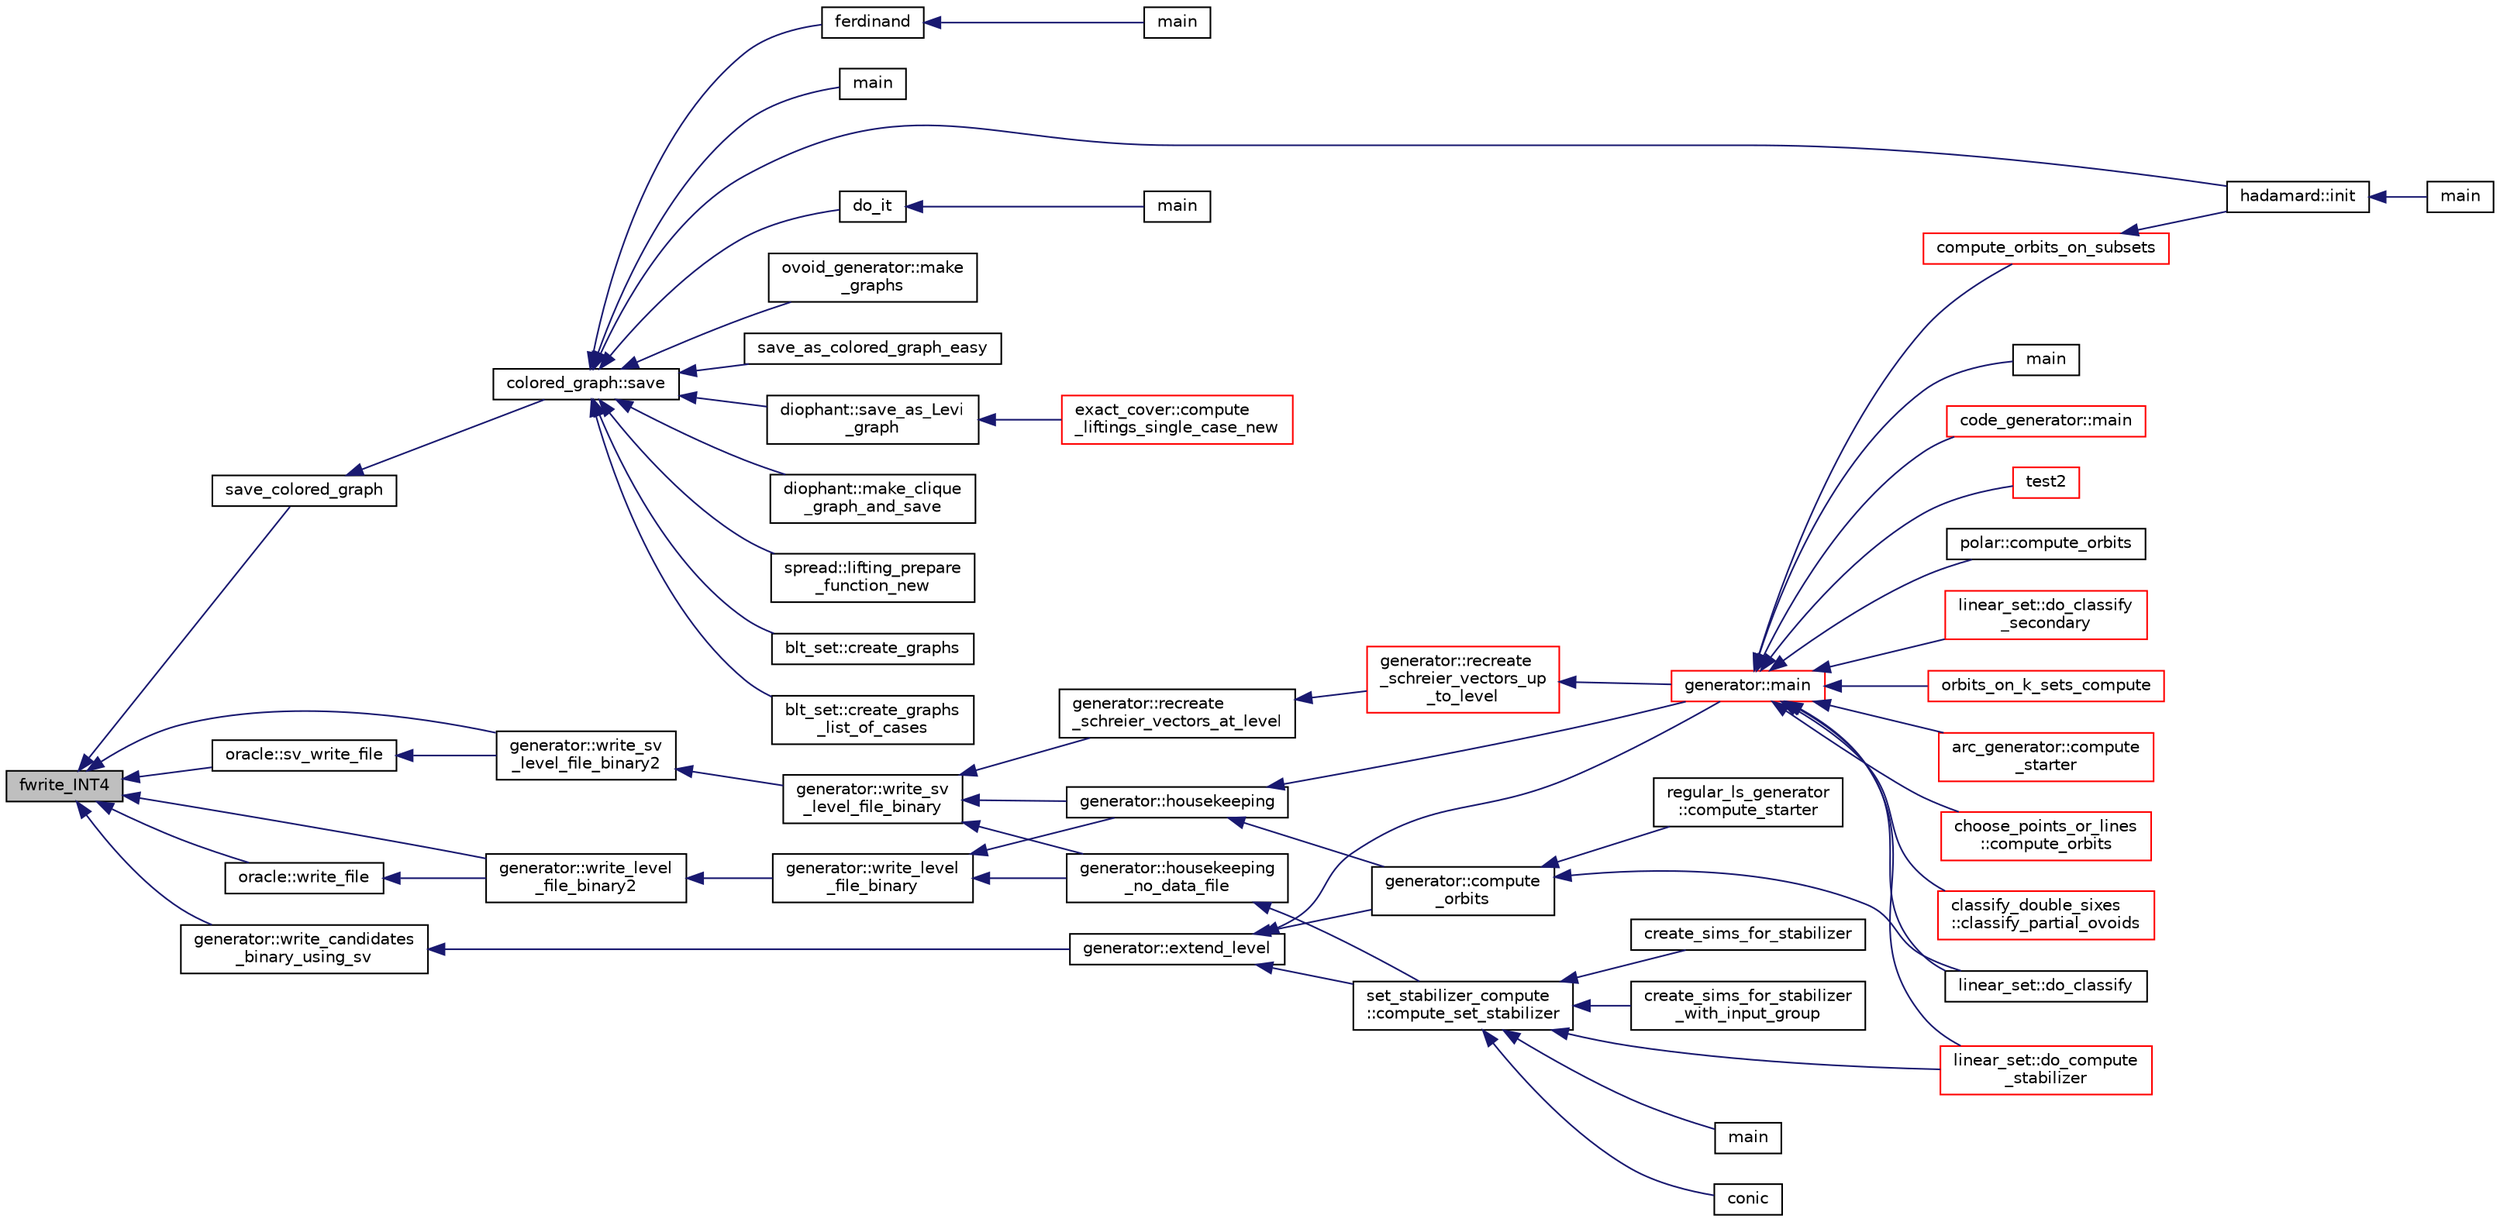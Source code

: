 digraph "fwrite_INT4"
{
  edge [fontname="Helvetica",fontsize="10",labelfontname="Helvetica",labelfontsize="10"];
  node [fontname="Helvetica",fontsize="10",shape=record];
  rankdir="LR";
  Node1464 [label="fwrite_INT4",height=0.2,width=0.4,color="black", fillcolor="grey75", style="filled", fontcolor="black"];
  Node1464 -> Node1465 [dir="back",color="midnightblue",fontsize="10",style="solid",fontname="Helvetica"];
  Node1465 [label="save_colored_graph",height=0.2,width=0.4,color="black", fillcolor="white", style="filled",URL="$d5/d87/globals_8h.html#a8ea21bd2e93c45bca0dcd6e88faa0291"];
  Node1465 -> Node1466 [dir="back",color="midnightblue",fontsize="10",style="solid",fontname="Helvetica"];
  Node1466 [label="colored_graph::save",height=0.2,width=0.4,color="black", fillcolor="white", style="filled",URL="$dc/de2/classcolored__graph.html#a562912fb7464addacd865057a1a48f75"];
  Node1466 -> Node1467 [dir="back",color="midnightblue",fontsize="10",style="solid",fontname="Helvetica"];
  Node1467 [label="blt_set::create_graphs",height=0.2,width=0.4,color="black", fillcolor="white", style="filled",URL="$d1/d3d/classblt__set.html#a3f1d4a8ed15875c47b327949f26a4533"];
  Node1466 -> Node1468 [dir="back",color="midnightblue",fontsize="10",style="solid",fontname="Helvetica"];
  Node1468 [label="blt_set::create_graphs\l_list_of_cases",height=0.2,width=0.4,color="black", fillcolor="white", style="filled",URL="$d1/d3d/classblt__set.html#a91ad531d4154bd887182dbd6121476f3"];
  Node1466 -> Node1469 [dir="back",color="midnightblue",fontsize="10",style="solid",fontname="Helvetica"];
  Node1469 [label="ferdinand",height=0.2,width=0.4,color="black", fillcolor="white", style="filled",URL="$da/df3/ferdinand_8_c.html#a322b57727d23cf5a0932f11c30ea18d9"];
  Node1469 -> Node1470 [dir="back",color="midnightblue",fontsize="10",style="solid",fontname="Helvetica"];
  Node1470 [label="main",height=0.2,width=0.4,color="black", fillcolor="white", style="filled",URL="$da/df3/ferdinand_8_c.html#a3c04138a5bfe5d72780bb7e82a18e627"];
  Node1466 -> Node1471 [dir="back",color="midnightblue",fontsize="10",style="solid",fontname="Helvetica"];
  Node1471 [label="main",height=0.2,width=0.4,color="black", fillcolor="white", style="filled",URL="$dd/d33/apps_2combinatorics_2grassmann_8_c.html#a3c04138a5bfe5d72780bb7e82a18e627"];
  Node1466 -> Node1472 [dir="back",color="midnightblue",fontsize="10",style="solid",fontname="Helvetica"];
  Node1472 [label="hadamard::init",height=0.2,width=0.4,color="black", fillcolor="white", style="filled",URL="$d7/dbb/classhadamard.html#a16af359850b8bdd0d2a73e260d496c33"];
  Node1472 -> Node1473 [dir="back",color="midnightblue",fontsize="10",style="solid",fontname="Helvetica"];
  Node1473 [label="main",height=0.2,width=0.4,color="black", fillcolor="white", style="filled",URL="$dd/d1d/hadamard_8_c.html#a3c04138a5bfe5d72780bb7e82a18e627"];
  Node1466 -> Node1474 [dir="back",color="midnightblue",fontsize="10",style="solid",fontname="Helvetica"];
  Node1474 [label="do_it",height=0.2,width=0.4,color="black", fillcolor="white", style="filled",URL="$d5/d56/winnie__li_8_c.html#a4a76e267a3647d5cb54c640a98ef405e"];
  Node1474 -> Node1475 [dir="back",color="midnightblue",fontsize="10",style="solid",fontname="Helvetica"];
  Node1475 [label="main",height=0.2,width=0.4,color="black", fillcolor="white", style="filled",URL="$d5/d56/winnie__li_8_c.html#a3c04138a5bfe5d72780bb7e82a18e627"];
  Node1466 -> Node1476 [dir="back",color="midnightblue",fontsize="10",style="solid",fontname="Helvetica"];
  Node1476 [label="ovoid_generator::make\l_graphs",height=0.2,width=0.4,color="black", fillcolor="white", style="filled",URL="$d3/daf/classovoid__generator.html#ad231178badc9e58ed4a0d61f6f7adabc"];
  Node1466 -> Node1477 [dir="back",color="midnightblue",fontsize="10",style="solid",fontname="Helvetica"];
  Node1477 [label="save_as_colored_graph_easy",height=0.2,width=0.4,color="black", fillcolor="white", style="filled",URL="$d5/d87/globals_8h.html#aaa3f21e2269dffac458ed52783c772ff"];
  Node1466 -> Node1478 [dir="back",color="midnightblue",fontsize="10",style="solid",fontname="Helvetica"];
  Node1478 [label="diophant::save_as_Levi\l_graph",height=0.2,width=0.4,color="black", fillcolor="white", style="filled",URL="$d7/d9c/classdiophant.html#ae4eb639f6ce4451428a473c5e2be429d"];
  Node1478 -> Node1479 [dir="back",color="midnightblue",fontsize="10",style="solid",fontname="Helvetica"];
  Node1479 [label="exact_cover::compute\l_liftings_single_case_new",height=0.2,width=0.4,color="red", fillcolor="white", style="filled",URL="$df/d94/classexact__cover.html#ab111dd375f84d6f60ec7edeb2b18523e"];
  Node1466 -> Node1487 [dir="back",color="midnightblue",fontsize="10",style="solid",fontname="Helvetica"];
  Node1487 [label="diophant::make_clique\l_graph_and_save",height=0.2,width=0.4,color="black", fillcolor="white", style="filled",URL="$d7/d9c/classdiophant.html#aaab296e7a22b31dff0a5b06fdaff9002"];
  Node1466 -> Node1488 [dir="back",color="midnightblue",fontsize="10",style="solid",fontname="Helvetica"];
  Node1488 [label="spread::lifting_prepare\l_function_new",height=0.2,width=0.4,color="black", fillcolor="white", style="filled",URL="$da/dc1/classspread.html#a500beff00dc0689df14c96d73995003d"];
  Node1464 -> Node1489 [dir="back",color="midnightblue",fontsize="10",style="solid",fontname="Helvetica"];
  Node1489 [label="generator::write_sv\l_level_file_binary2",height=0.2,width=0.4,color="black", fillcolor="white", style="filled",URL="$d7/d73/classgenerator.html#aee3610f6c181222f40c5ea0ad941ec2c"];
  Node1489 -> Node1490 [dir="back",color="midnightblue",fontsize="10",style="solid",fontname="Helvetica"];
  Node1490 [label="generator::write_sv\l_level_file_binary",height=0.2,width=0.4,color="black", fillcolor="white", style="filled",URL="$d7/d73/classgenerator.html#ae182254fd2172f14e69dabfd3c63ccdf"];
  Node1490 -> Node1491 [dir="back",color="midnightblue",fontsize="10",style="solid",fontname="Helvetica"];
  Node1491 [label="generator::recreate\l_schreier_vectors_at_level",height=0.2,width=0.4,color="black", fillcolor="white", style="filled",URL="$d7/d73/classgenerator.html#a7d190e196e7c9721c4135f40f01d922f"];
  Node1491 -> Node1492 [dir="back",color="midnightblue",fontsize="10",style="solid",fontname="Helvetica"];
  Node1492 [label="generator::recreate\l_schreier_vectors_up\l_to_level",height=0.2,width=0.4,color="red", fillcolor="white", style="filled",URL="$d7/d73/classgenerator.html#a2ca7599e91bb012d41153aec95f081f7"];
  Node1492 -> Node1494 [dir="back",color="midnightblue",fontsize="10",style="solid",fontname="Helvetica"];
  Node1494 [label="generator::main",height=0.2,width=0.4,color="red", fillcolor="white", style="filled",URL="$d7/d73/classgenerator.html#a01abff8e9f231bf0d82e2e8e0061f242"];
  Node1494 -> Node1495 [dir="back",color="midnightblue",fontsize="10",style="solid",fontname="Helvetica"];
  Node1495 [label="main",height=0.2,width=0.4,color="black", fillcolor="white", style="filled",URL="$d2/d11/codes_8h.html#a217dbf8b442f20279ea00b898af96f52"];
  Node1494 -> Node1496 [dir="back",color="midnightblue",fontsize="10",style="solid",fontname="Helvetica"];
  Node1496 [label="code_generator::main",height=0.2,width=0.4,color="red", fillcolor="white", style="filled",URL="$db/d37/classcode__generator.html#ab3cf3a306e4032c2b471ac95321c599f"];
  Node1494 -> Node1498 [dir="back",color="midnightblue",fontsize="10",style="solid",fontname="Helvetica"];
  Node1498 [label="test2",height=0.2,width=0.4,color="red", fillcolor="white", style="filled",URL="$d9/db0/factor__space_8_c.html#a39d73a812e5fd8f1bc111e948368cb10"];
  Node1494 -> Node1500 [dir="back",color="midnightblue",fontsize="10",style="solid",fontname="Helvetica"];
  Node1500 [label="polar::compute_orbits",height=0.2,width=0.4,color="black", fillcolor="white", style="filled",URL="$da/d1c/classpolar.html#ac4c3c4f95d14c74ff4a3ec3f3479a1da"];
  Node1494 -> Node1501 [dir="back",color="midnightblue",fontsize="10",style="solid",fontname="Helvetica"];
  Node1501 [label="linear_set::do_classify",height=0.2,width=0.4,color="black", fillcolor="white", style="filled",URL="$dd/d86/classlinear__set.html#a3eb2dbce7fa8b71901dfc12f288ddd0c"];
  Node1494 -> Node1502 [dir="back",color="midnightblue",fontsize="10",style="solid",fontname="Helvetica"];
  Node1502 [label="linear_set::do_classify\l_secondary",height=0.2,width=0.4,color="red", fillcolor="white", style="filled",URL="$dd/d86/classlinear__set.html#a47eb7f9995f3343abd3bdfbf9a9a9162"];
  Node1494 -> Node1505 [dir="back",color="midnightblue",fontsize="10",style="solid",fontname="Helvetica"];
  Node1505 [label="linear_set::do_compute\l_stabilizer",height=0.2,width=0.4,color="red", fillcolor="white", style="filled",URL="$dd/d86/classlinear__set.html#ae8f58ded28fb5370f4459cca42b7463b"];
  Node1494 -> Node1508 [dir="back",color="midnightblue",fontsize="10",style="solid",fontname="Helvetica"];
  Node1508 [label="compute_orbits_on_subsets",height=0.2,width=0.4,color="red", fillcolor="white", style="filled",URL="$d3/d35/snakes__and__ladders__global_8_c.html#af33697aede0480110b1227f727252637"];
  Node1508 -> Node1472 [dir="back",color="midnightblue",fontsize="10",style="solid",fontname="Helvetica"];
  Node1494 -> Node1522 [dir="back",color="midnightblue",fontsize="10",style="solid",fontname="Helvetica"];
  Node1522 [label="orbits_on_k_sets_compute",height=0.2,width=0.4,color="red", fillcolor="white", style="filled",URL="$d3/d35/snakes__and__ladders__global_8_c.html#a96743526b15703539d544499276aaa71"];
  Node1494 -> Node1530 [dir="back",color="midnightblue",fontsize="10",style="solid",fontname="Helvetica"];
  Node1530 [label="arc_generator::compute\l_starter",height=0.2,width=0.4,color="red", fillcolor="white", style="filled",URL="$d4/d21/classarc__generator.html#aad1dcec3a1c302e743d574bd1ac857d9"];
  Node1494 -> Node1535 [dir="back",color="midnightblue",fontsize="10",style="solid",fontname="Helvetica"];
  Node1535 [label="choose_points_or_lines\l::compute_orbits",height=0.2,width=0.4,color="red", fillcolor="white", style="filled",URL="$d6/d75/classchoose__points__or__lines.html#adc353e2d41dc8a39563322c8cdd85f61"];
  Node1494 -> Node1537 [dir="back",color="midnightblue",fontsize="10",style="solid",fontname="Helvetica"];
  Node1537 [label="classify_double_sixes\l::classify_partial_ovoids",height=0.2,width=0.4,color="red", fillcolor="white", style="filled",URL="$dd/d23/classclassify__double__sixes.html#a2253fca143a0e8a3e39655eb05668ae9"];
  Node1490 -> Node1553 [dir="back",color="midnightblue",fontsize="10",style="solid",fontname="Helvetica"];
  Node1553 [label="generator::housekeeping",height=0.2,width=0.4,color="black", fillcolor="white", style="filled",URL="$d7/d73/classgenerator.html#aaf2bd92e8f74eb9fbc3244a6dde6f78c"];
  Node1553 -> Node1554 [dir="back",color="midnightblue",fontsize="10",style="solid",fontname="Helvetica"];
  Node1554 [label="generator::compute\l_orbits",height=0.2,width=0.4,color="black", fillcolor="white", style="filled",URL="$d7/d73/classgenerator.html#a23989bc20ecaaed39c4119c758367f40"];
  Node1554 -> Node1555 [dir="back",color="midnightblue",fontsize="10",style="solid",fontname="Helvetica"];
  Node1555 [label="regular_ls_generator\l::compute_starter",height=0.2,width=0.4,color="black", fillcolor="white", style="filled",URL="$d2/dd8/classregular__ls__generator.html#aa38907741058694a73194b02ceb4a53d"];
  Node1554 -> Node1501 [dir="back",color="midnightblue",fontsize="10",style="solid",fontname="Helvetica"];
  Node1553 -> Node1494 [dir="back",color="midnightblue",fontsize="10",style="solid",fontname="Helvetica"];
  Node1490 -> Node1556 [dir="back",color="midnightblue",fontsize="10",style="solid",fontname="Helvetica"];
  Node1556 [label="generator::housekeeping\l_no_data_file",height=0.2,width=0.4,color="black", fillcolor="white", style="filled",URL="$d7/d73/classgenerator.html#a6c09d8dc65abd5c79f3310e8293a56d8"];
  Node1556 -> Node1557 [dir="back",color="midnightblue",fontsize="10",style="solid",fontname="Helvetica"];
  Node1557 [label="set_stabilizer_compute\l::compute_set_stabilizer",height=0.2,width=0.4,color="black", fillcolor="white", style="filled",URL="$d8/dc6/classset__stabilizer__compute.html#ad4f92074322e98c7cd0ed5d4f8486b76"];
  Node1557 -> Node1558 [dir="back",color="midnightblue",fontsize="10",style="solid",fontname="Helvetica"];
  Node1558 [label="main",height=0.2,width=0.4,color="black", fillcolor="white", style="filled",URL="$db/d67/test__hyperoval_8_c.html#a3c04138a5bfe5d72780bb7e82a18e627"];
  Node1557 -> Node1559 [dir="back",color="midnightblue",fontsize="10",style="solid",fontname="Helvetica"];
  Node1559 [label="conic",height=0.2,width=0.4,color="black", fillcolor="white", style="filled",URL="$d4/de8/conic_8_c.html#a96def9474b981a9d5831a9b48d85d652"];
  Node1557 -> Node1505 [dir="back",color="midnightblue",fontsize="10",style="solid",fontname="Helvetica"];
  Node1557 -> Node1560 [dir="back",color="midnightblue",fontsize="10",style="solid",fontname="Helvetica"];
  Node1560 [label="create_sims_for_stabilizer",height=0.2,width=0.4,color="black", fillcolor="white", style="filled",URL="$d0/d76/tl__algebra__and__number__theory_8h.html#af2c67d225072549409be710ac3cd30f8"];
  Node1557 -> Node1561 [dir="back",color="midnightblue",fontsize="10",style="solid",fontname="Helvetica"];
  Node1561 [label="create_sims_for_stabilizer\l_with_input_group",height=0.2,width=0.4,color="black", fillcolor="white", style="filled",URL="$d0/d76/tl__algebra__and__number__theory_8h.html#af5482567a8d6ba5c2fe593bf6f7f9a0f"];
  Node1464 -> Node1562 [dir="back",color="midnightblue",fontsize="10",style="solid",fontname="Helvetica"];
  Node1562 [label="generator::write_level\l_file_binary2",height=0.2,width=0.4,color="black", fillcolor="white", style="filled",URL="$d7/d73/classgenerator.html#ae37a4c0debe10a44f17db9fb618578ec"];
  Node1562 -> Node1563 [dir="back",color="midnightblue",fontsize="10",style="solid",fontname="Helvetica"];
  Node1563 [label="generator::write_level\l_file_binary",height=0.2,width=0.4,color="black", fillcolor="white", style="filled",URL="$d7/d73/classgenerator.html#a68629f7faf4c4931f397761f1fdb1463"];
  Node1563 -> Node1553 [dir="back",color="midnightblue",fontsize="10",style="solid",fontname="Helvetica"];
  Node1563 -> Node1556 [dir="back",color="midnightblue",fontsize="10",style="solid",fontname="Helvetica"];
  Node1464 -> Node1564 [dir="back",color="midnightblue",fontsize="10",style="solid",fontname="Helvetica"];
  Node1564 [label="generator::write_candidates\l_binary_using_sv",height=0.2,width=0.4,color="black", fillcolor="white", style="filled",URL="$d7/d73/classgenerator.html#aef2d3e1048ee00437c56b95685aaff88"];
  Node1564 -> Node1565 [dir="back",color="midnightblue",fontsize="10",style="solid",fontname="Helvetica"];
  Node1565 [label="generator::extend_level",height=0.2,width=0.4,color="black", fillcolor="white", style="filled",URL="$d7/d73/classgenerator.html#a91b84d80ccec0cd2136bc221c30e0f8e"];
  Node1565 -> Node1557 [dir="back",color="midnightblue",fontsize="10",style="solid",fontname="Helvetica"];
  Node1565 -> Node1554 [dir="back",color="midnightblue",fontsize="10",style="solid",fontname="Helvetica"];
  Node1565 -> Node1494 [dir="back",color="midnightblue",fontsize="10",style="solid",fontname="Helvetica"];
  Node1464 -> Node1566 [dir="back",color="midnightblue",fontsize="10",style="solid",fontname="Helvetica"];
  Node1566 [label="oracle::sv_write_file",height=0.2,width=0.4,color="black", fillcolor="white", style="filled",URL="$d7/da7/classoracle.html#a6d213afc98b633eb3893778c186eb95b"];
  Node1566 -> Node1489 [dir="back",color="midnightblue",fontsize="10",style="solid",fontname="Helvetica"];
  Node1464 -> Node1567 [dir="back",color="midnightblue",fontsize="10",style="solid",fontname="Helvetica"];
  Node1567 [label="oracle::write_file",height=0.2,width=0.4,color="black", fillcolor="white", style="filled",URL="$d7/da7/classoracle.html#af69a81f09a0590a7d75e97126d481ceb"];
  Node1567 -> Node1562 [dir="back",color="midnightblue",fontsize="10",style="solid",fontname="Helvetica"];
}
